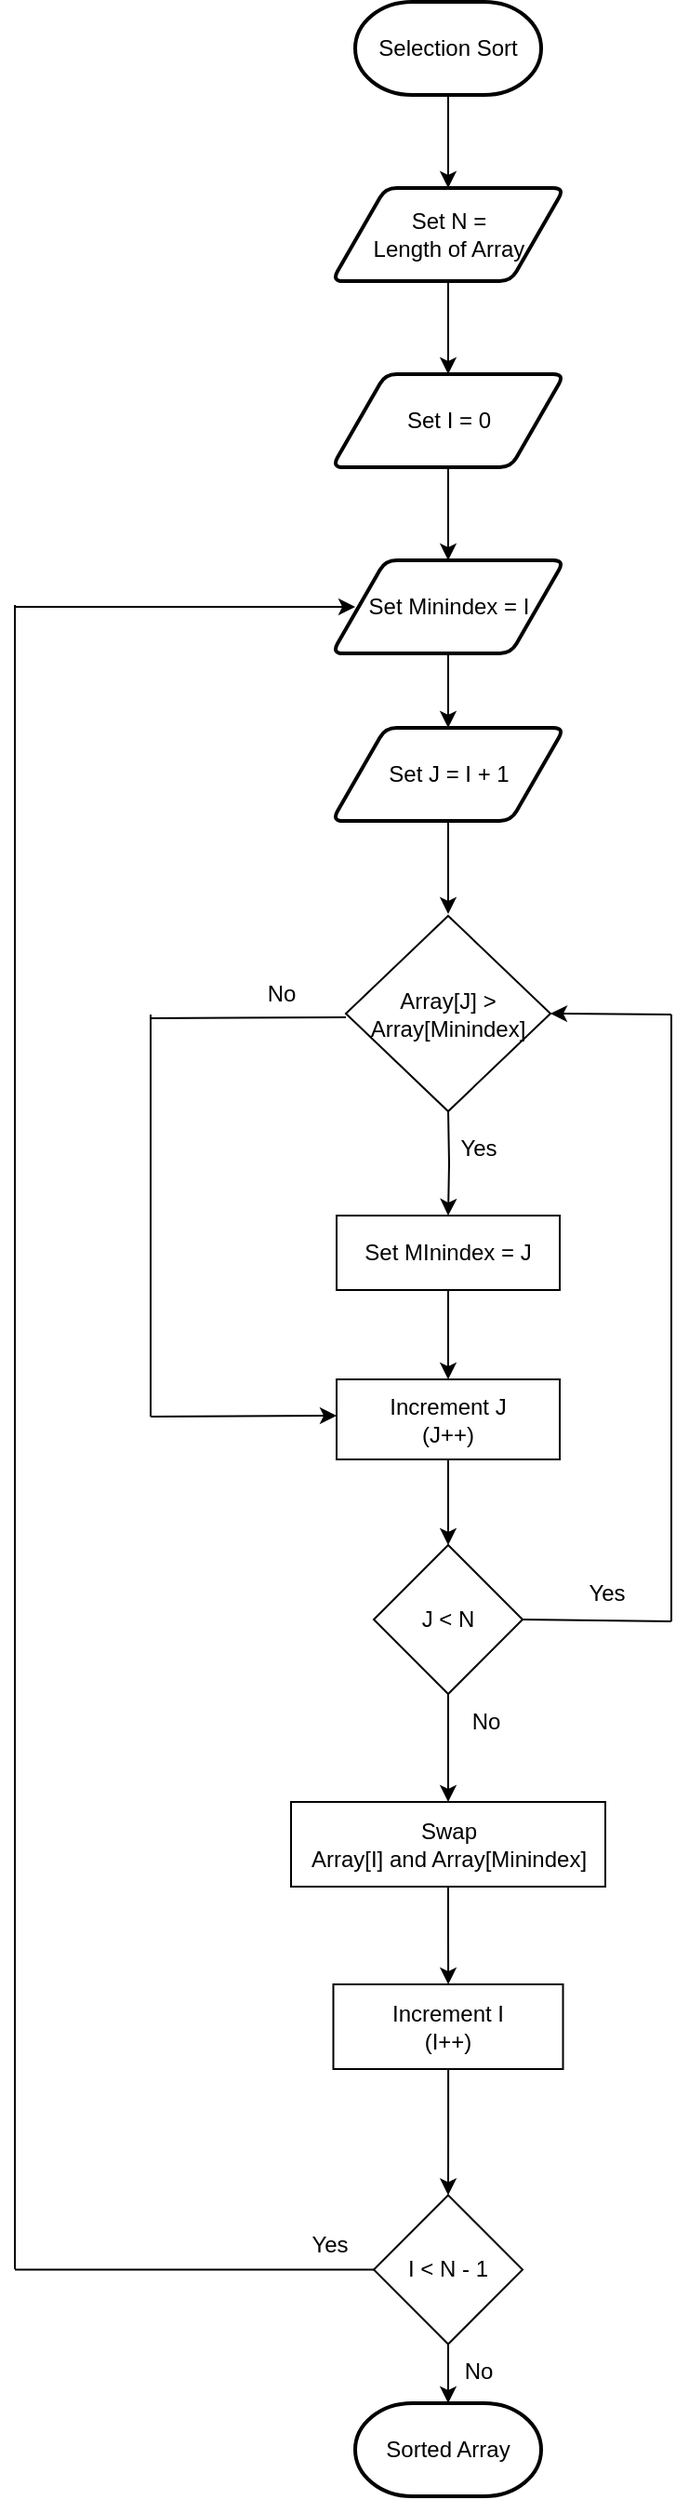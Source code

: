 <mxfile version="28.2.0">
  <diagram id="C5RBs43oDa-KdzZeNtuy" name="Page-1">
    <mxGraphModel dx="1464" dy="711" grid="1" gridSize="10" guides="1" tooltips="1" connect="1" arrows="1" fold="1" page="1" pageScale="1" pageWidth="827" pageHeight="1169" math="0" shadow="0">
      <root>
        <mxCell id="WIyWlLk6GJQsqaUBKTNV-0" />
        <mxCell id="WIyWlLk6GJQsqaUBKTNV-1" parent="WIyWlLk6GJQsqaUBKTNV-0" />
        <mxCell id="_imwvv8QGTC9gUUnr2fX-5" value="" style="edgeStyle=orthogonalEdgeStyle;rounded=0;orthogonalLoop=1;jettySize=auto;html=1;" edge="1" parent="WIyWlLk6GJQsqaUBKTNV-1" source="_imwvv8QGTC9gUUnr2fX-3" target="_imwvv8QGTC9gUUnr2fX-4">
          <mxGeometry relative="1" as="geometry" />
        </mxCell>
        <mxCell id="_imwvv8QGTC9gUUnr2fX-3" value="Selection Sort" style="strokeWidth=2;html=1;shape=mxgraph.flowchart.terminator;whiteSpace=wrap;" vertex="1" parent="WIyWlLk6GJQsqaUBKTNV-1">
          <mxGeometry x="350" y="90" width="100" height="50" as="geometry" />
        </mxCell>
        <mxCell id="_imwvv8QGTC9gUUnr2fX-7" value="" style="edgeStyle=orthogonalEdgeStyle;rounded=0;orthogonalLoop=1;jettySize=auto;html=1;" edge="1" parent="WIyWlLk6GJQsqaUBKTNV-1" source="_imwvv8QGTC9gUUnr2fX-4" target="_imwvv8QGTC9gUUnr2fX-6">
          <mxGeometry relative="1" as="geometry" />
        </mxCell>
        <mxCell id="_imwvv8QGTC9gUUnr2fX-4" value="Set N =&lt;div&gt;Length of Array&lt;/div&gt;" style="shape=parallelogram;html=1;strokeWidth=2;perimeter=parallelogramPerimeter;whiteSpace=wrap;rounded=1;arcSize=12;size=0.23;" vertex="1" parent="WIyWlLk6GJQsqaUBKTNV-1">
          <mxGeometry x="337.5" y="190" width="125" height="50" as="geometry" />
        </mxCell>
        <mxCell id="_imwvv8QGTC9gUUnr2fX-9" value="" style="edgeStyle=orthogonalEdgeStyle;rounded=0;orthogonalLoop=1;jettySize=auto;html=1;" edge="1" parent="WIyWlLk6GJQsqaUBKTNV-1" source="_imwvv8QGTC9gUUnr2fX-6" target="_imwvv8QGTC9gUUnr2fX-8">
          <mxGeometry relative="1" as="geometry" />
        </mxCell>
        <mxCell id="_imwvv8QGTC9gUUnr2fX-6" value="Set I = 0" style="shape=parallelogram;html=1;strokeWidth=2;perimeter=parallelogramPerimeter;whiteSpace=wrap;rounded=1;arcSize=12;size=0.23;" vertex="1" parent="WIyWlLk6GJQsqaUBKTNV-1">
          <mxGeometry x="337.5" y="290" width="125" height="50" as="geometry" />
        </mxCell>
        <mxCell id="_imwvv8QGTC9gUUnr2fX-11" value="" style="edgeStyle=orthogonalEdgeStyle;rounded=0;orthogonalLoop=1;jettySize=auto;html=1;" edge="1" parent="WIyWlLk6GJQsqaUBKTNV-1" source="_imwvv8QGTC9gUUnr2fX-8" target="_imwvv8QGTC9gUUnr2fX-10">
          <mxGeometry relative="1" as="geometry" />
        </mxCell>
        <mxCell id="_imwvv8QGTC9gUUnr2fX-8" value="Set Minindex = I" style="shape=parallelogram;html=1;strokeWidth=2;perimeter=parallelogramPerimeter;whiteSpace=wrap;rounded=1;arcSize=12;size=0.23;" vertex="1" parent="WIyWlLk6GJQsqaUBKTNV-1">
          <mxGeometry x="337.5" y="390" width="125" height="50" as="geometry" />
        </mxCell>
        <mxCell id="_imwvv8QGTC9gUUnr2fX-13" value="" style="edgeStyle=orthogonalEdgeStyle;rounded=0;orthogonalLoop=1;jettySize=auto;html=1;" edge="1" parent="WIyWlLk6GJQsqaUBKTNV-1" source="_imwvv8QGTC9gUUnr2fX-10">
          <mxGeometry relative="1" as="geometry">
            <mxPoint x="400" y="580" as="targetPoint" />
          </mxGeometry>
        </mxCell>
        <mxCell id="_imwvv8QGTC9gUUnr2fX-10" value="Set J = I + 1" style="shape=parallelogram;html=1;strokeWidth=2;perimeter=parallelogramPerimeter;whiteSpace=wrap;rounded=1;arcSize=12;size=0.23;" vertex="1" parent="WIyWlLk6GJQsqaUBKTNV-1">
          <mxGeometry x="337.5" y="480" width="125" height="50" as="geometry" />
        </mxCell>
        <mxCell id="_imwvv8QGTC9gUUnr2fX-31" value="" style="edgeStyle=orthogonalEdgeStyle;rounded=0;orthogonalLoop=1;jettySize=auto;html=1;" edge="1" parent="WIyWlLk6GJQsqaUBKTNV-1" target="_imwvv8QGTC9gUUnr2fX-20">
          <mxGeometry relative="1" as="geometry">
            <mxPoint x="400" y="685" as="sourcePoint" />
          </mxGeometry>
        </mxCell>
        <mxCell id="_imwvv8QGTC9gUUnr2fX-24" value="" style="edgeStyle=orthogonalEdgeStyle;rounded=0;orthogonalLoop=1;jettySize=auto;html=1;" edge="1" parent="WIyWlLk6GJQsqaUBKTNV-1" source="_imwvv8QGTC9gUUnr2fX-20" target="_imwvv8QGTC9gUUnr2fX-23">
          <mxGeometry relative="1" as="geometry" />
        </mxCell>
        <mxCell id="_imwvv8QGTC9gUUnr2fX-20" value="Set MInindex = J" style="rounded=0;whiteSpace=wrap;html=1;" vertex="1" parent="WIyWlLk6GJQsqaUBKTNV-1">
          <mxGeometry x="340" y="742" width="120" height="40" as="geometry" />
        </mxCell>
        <mxCell id="_imwvv8QGTC9gUUnr2fX-26" value="" style="edgeStyle=orthogonalEdgeStyle;rounded=0;orthogonalLoop=1;jettySize=auto;html=1;" edge="1" parent="WIyWlLk6GJQsqaUBKTNV-1" source="_imwvv8QGTC9gUUnr2fX-23" target="_imwvv8QGTC9gUUnr2fX-25">
          <mxGeometry relative="1" as="geometry" />
        </mxCell>
        <mxCell id="_imwvv8QGTC9gUUnr2fX-23" value="Increment J&lt;div&gt;(J++)&lt;/div&gt;" style="rounded=0;whiteSpace=wrap;html=1;" vertex="1" parent="WIyWlLk6GJQsqaUBKTNV-1">
          <mxGeometry x="340" y="830" width="120" height="43" as="geometry" />
        </mxCell>
        <mxCell id="_imwvv8QGTC9gUUnr2fX-28" value="" style="edgeStyle=orthogonalEdgeStyle;rounded=0;orthogonalLoop=1;jettySize=auto;html=1;" edge="1" parent="WIyWlLk6GJQsqaUBKTNV-1" source="_imwvv8QGTC9gUUnr2fX-25" target="_imwvv8QGTC9gUUnr2fX-27">
          <mxGeometry relative="1" as="geometry" />
        </mxCell>
        <mxCell id="_imwvv8QGTC9gUUnr2fX-25" value="J &amp;lt; N" style="rhombus;whiteSpace=wrap;html=1;rounded=0;" vertex="1" parent="WIyWlLk6GJQsqaUBKTNV-1">
          <mxGeometry x="360" y="919" width="80" height="80" as="geometry" />
        </mxCell>
        <mxCell id="_imwvv8QGTC9gUUnr2fX-30" value="" style="edgeStyle=orthogonalEdgeStyle;rounded=0;orthogonalLoop=1;jettySize=auto;html=1;" edge="1" parent="WIyWlLk6GJQsqaUBKTNV-1" source="_imwvv8QGTC9gUUnr2fX-27" target="_imwvv8QGTC9gUUnr2fX-29">
          <mxGeometry relative="1" as="geometry" />
        </mxCell>
        <mxCell id="_imwvv8QGTC9gUUnr2fX-27" value="Swap&lt;div&gt;Array[I] and Array[Minindex]&lt;/div&gt;" style="whiteSpace=wrap;html=1;rounded=0;" vertex="1" parent="WIyWlLk6GJQsqaUBKTNV-1">
          <mxGeometry x="315.5" y="1057" width="169" height="45.5" as="geometry" />
        </mxCell>
        <mxCell id="_imwvv8QGTC9gUUnr2fX-33" value="" style="edgeStyle=orthogonalEdgeStyle;rounded=0;orthogonalLoop=1;jettySize=auto;html=1;" edge="1" parent="WIyWlLk6GJQsqaUBKTNV-1" source="_imwvv8QGTC9gUUnr2fX-29" target="_imwvv8QGTC9gUUnr2fX-32">
          <mxGeometry relative="1" as="geometry" />
        </mxCell>
        <mxCell id="_imwvv8QGTC9gUUnr2fX-29" value="Increment I&lt;div&gt;(I++)&lt;/div&gt;" style="whiteSpace=wrap;html=1;rounded=0;" vertex="1" parent="WIyWlLk6GJQsqaUBKTNV-1">
          <mxGeometry x="338.25" y="1155" width="123.5" height="45.5" as="geometry" />
        </mxCell>
        <mxCell id="_imwvv8QGTC9gUUnr2fX-36" value="" style="edgeStyle=orthogonalEdgeStyle;rounded=0;orthogonalLoop=1;jettySize=auto;html=1;" edge="1" parent="WIyWlLk6GJQsqaUBKTNV-1" source="_imwvv8QGTC9gUUnr2fX-32" target="_imwvv8QGTC9gUUnr2fX-35">
          <mxGeometry relative="1" as="geometry" />
        </mxCell>
        <mxCell id="_imwvv8QGTC9gUUnr2fX-32" value="I &amp;lt; N - 1" style="rhombus;whiteSpace=wrap;html=1;rounded=0;" vertex="1" parent="WIyWlLk6GJQsqaUBKTNV-1">
          <mxGeometry x="360" y="1268.25" width="80" height="80" as="geometry" />
        </mxCell>
        <mxCell id="_imwvv8QGTC9gUUnr2fX-35" value="Sorted Array" style="strokeWidth=2;html=1;shape=mxgraph.flowchart.terminator;whiteSpace=wrap;" vertex="1" parent="WIyWlLk6GJQsqaUBKTNV-1">
          <mxGeometry x="350" y="1380" width="100" height="50" as="geometry" />
        </mxCell>
        <mxCell id="_imwvv8QGTC9gUUnr2fX-37" value="" style="endArrow=none;html=1;rounded=0;entryX=0;entryY=0.5;entryDx=0;entryDy=0;" edge="1" parent="WIyWlLk6GJQsqaUBKTNV-1">
          <mxGeometry width="50" height="50" relative="1" as="geometry">
            <mxPoint x="240" y="636" as="sourcePoint" />
            <mxPoint x="345" y="635.5" as="targetPoint" />
          </mxGeometry>
        </mxCell>
        <mxCell id="_imwvv8QGTC9gUUnr2fX-38" value="Array[J] &amp;gt;&lt;div&gt;Array[Minindex]&lt;/div&gt;" style="rhombus;whiteSpace=wrap;html=1;" vertex="1" parent="WIyWlLk6GJQsqaUBKTNV-1">
          <mxGeometry x="345" y="581" width="110" height="105" as="geometry" />
        </mxCell>
        <mxCell id="_imwvv8QGTC9gUUnr2fX-39" value="" style="endArrow=none;html=1;rounded=0;" edge="1" parent="WIyWlLk6GJQsqaUBKTNV-1">
          <mxGeometry width="50" height="50" relative="1" as="geometry">
            <mxPoint x="240" y="850" as="sourcePoint" />
            <mxPoint x="240" y="634" as="targetPoint" />
          </mxGeometry>
        </mxCell>
        <mxCell id="_imwvv8QGTC9gUUnr2fX-40" value="" style="endArrow=classic;html=1;rounded=0;entryX=0;entryY=0.5;entryDx=0;entryDy=0;" edge="1" parent="WIyWlLk6GJQsqaUBKTNV-1">
          <mxGeometry width="50" height="50" relative="1" as="geometry">
            <mxPoint x="240" y="850" as="sourcePoint" />
            <mxPoint x="340" y="849.5" as="targetPoint" />
          </mxGeometry>
        </mxCell>
        <mxCell id="_imwvv8QGTC9gUUnr2fX-41" value="" style="endArrow=none;html=1;rounded=0;exitX=1;exitY=0.5;exitDx=0;exitDy=0;" edge="1" parent="WIyWlLk6GJQsqaUBKTNV-1" source="_imwvv8QGTC9gUUnr2fX-25">
          <mxGeometry width="50" height="50" relative="1" as="geometry">
            <mxPoint x="440" y="970" as="sourcePoint" />
            <mxPoint x="520" y="960" as="targetPoint" />
          </mxGeometry>
        </mxCell>
        <mxCell id="_imwvv8QGTC9gUUnr2fX-42" value="" style="endArrow=none;html=1;rounded=0;" edge="1" parent="WIyWlLk6GJQsqaUBKTNV-1">
          <mxGeometry width="50" height="50" relative="1" as="geometry">
            <mxPoint x="520" y="960" as="sourcePoint" />
            <mxPoint x="520" y="634" as="targetPoint" />
          </mxGeometry>
        </mxCell>
        <mxCell id="_imwvv8QGTC9gUUnr2fX-43" value="" style="endArrow=classic;html=1;rounded=0;entryX=1;entryY=0.5;entryDx=0;entryDy=0;" edge="1" parent="WIyWlLk6GJQsqaUBKTNV-1" target="_imwvv8QGTC9gUUnr2fX-38">
          <mxGeometry width="50" height="50" relative="1" as="geometry">
            <mxPoint x="520" y="634" as="sourcePoint" />
            <mxPoint x="570" y="590" as="targetPoint" />
          </mxGeometry>
        </mxCell>
        <mxCell id="_imwvv8QGTC9gUUnr2fX-44" value="" style="endArrow=none;html=1;rounded=0;entryX=0;entryY=0.5;entryDx=0;entryDy=0;" edge="1" parent="WIyWlLk6GJQsqaUBKTNV-1" target="_imwvv8QGTC9gUUnr2fX-32">
          <mxGeometry width="50" height="50" relative="1" as="geometry">
            <mxPoint x="167" y="1308.25" as="sourcePoint" />
            <mxPoint x="358" y="1306.25" as="targetPoint" />
          </mxGeometry>
        </mxCell>
        <mxCell id="_imwvv8QGTC9gUUnr2fX-45" value="" style="endArrow=none;html=1;rounded=0;" edge="1" parent="WIyWlLk6GJQsqaUBKTNV-1">
          <mxGeometry width="50" height="50" relative="1" as="geometry">
            <mxPoint x="167" y="1308" as="sourcePoint" />
            <mxPoint x="167" y="414" as="targetPoint" />
          </mxGeometry>
        </mxCell>
        <mxCell id="_imwvv8QGTC9gUUnr2fX-46" value="" style="endArrow=classic;html=1;rounded=0;entryX=0;entryY=0.5;entryDx=0;entryDy=0;" edge="1" parent="WIyWlLk6GJQsqaUBKTNV-1">
          <mxGeometry width="50" height="50" relative="1" as="geometry">
            <mxPoint x="167" y="415" as="sourcePoint" />
            <mxPoint x="350.005" y="415" as="targetPoint" />
          </mxGeometry>
        </mxCell>
        <mxCell id="_imwvv8QGTC9gUUnr2fX-47" value="No" style="text;html=1;align=center;verticalAlign=middle;resizable=0;points=[];autosize=1;strokeColor=none;fillColor=none;" vertex="1" parent="WIyWlLk6GJQsqaUBKTNV-1">
          <mxGeometry x="290" y="608" width="40" height="30" as="geometry" />
        </mxCell>
        <mxCell id="_imwvv8QGTC9gUUnr2fX-49" value="Yes" style="text;html=1;align=center;verticalAlign=middle;resizable=0;points=[];autosize=1;strokeColor=none;fillColor=none;" vertex="1" parent="WIyWlLk6GJQsqaUBKTNV-1">
          <mxGeometry x="396" y="691" width="40" height="30" as="geometry" />
        </mxCell>
        <mxCell id="_imwvv8QGTC9gUUnr2fX-50" value="Yes" style="text;html=1;align=center;verticalAlign=middle;resizable=0;points=[];autosize=1;strokeColor=none;fillColor=none;" vertex="1" parent="WIyWlLk6GJQsqaUBKTNV-1">
          <mxGeometry x="465" y="930" width="40" height="30" as="geometry" />
        </mxCell>
        <mxCell id="_imwvv8QGTC9gUUnr2fX-51" value="No" style="text;html=1;align=center;verticalAlign=middle;resizable=0;points=[];autosize=1;strokeColor=none;fillColor=none;" vertex="1" parent="WIyWlLk6GJQsqaUBKTNV-1">
          <mxGeometry x="400" y="999" width="40" height="30" as="geometry" />
        </mxCell>
        <mxCell id="_imwvv8QGTC9gUUnr2fX-52" value="No" style="text;html=1;align=center;verticalAlign=middle;resizable=0;points=[];autosize=1;strokeColor=none;fillColor=none;" vertex="1" parent="WIyWlLk6GJQsqaUBKTNV-1">
          <mxGeometry x="396" y="1348.25" width="40" height="30" as="geometry" />
        </mxCell>
        <mxCell id="_imwvv8QGTC9gUUnr2fX-53" value="Yes" style="text;html=1;align=center;verticalAlign=middle;resizable=0;points=[];autosize=1;strokeColor=none;fillColor=none;" vertex="1" parent="WIyWlLk6GJQsqaUBKTNV-1">
          <mxGeometry x="315.5" y="1280" width="40" height="30" as="geometry" />
        </mxCell>
      </root>
    </mxGraphModel>
  </diagram>
</mxfile>
